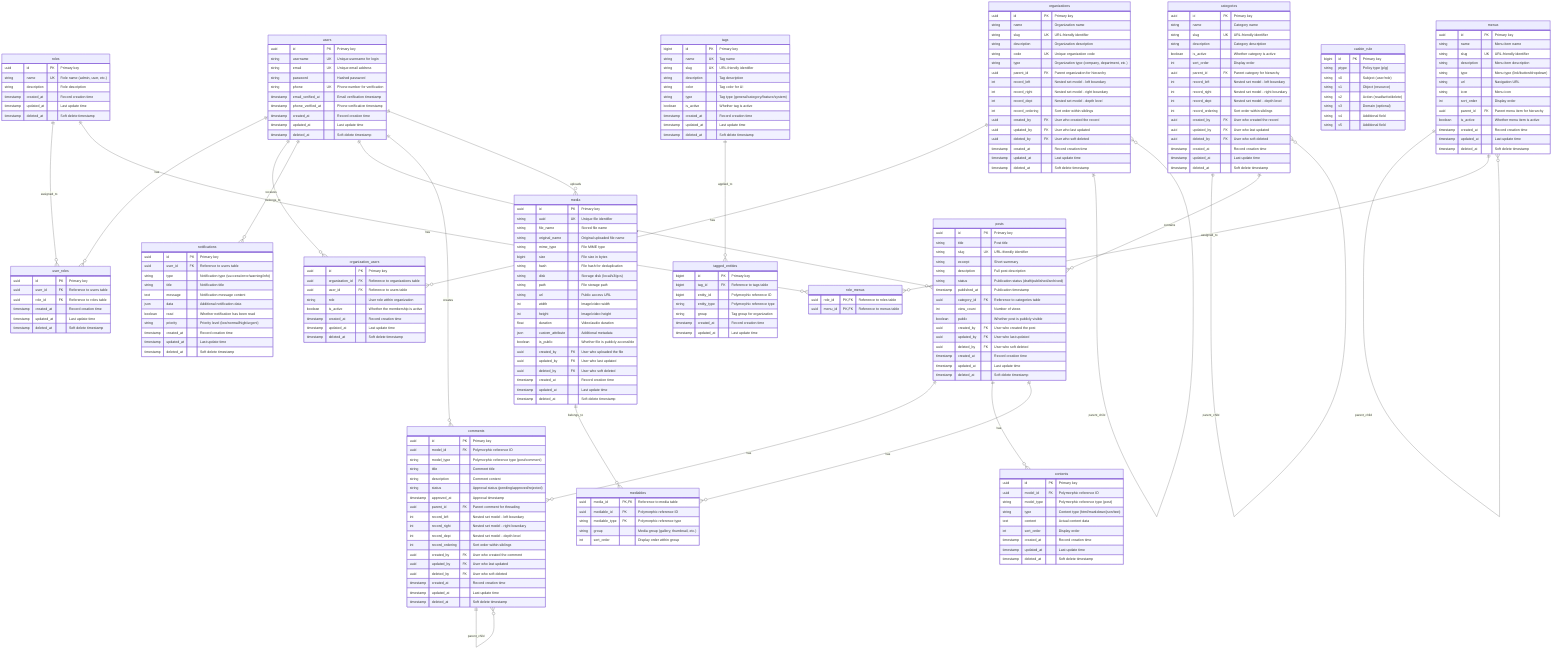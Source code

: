 erDiagram
    %% Core User Management
    users {
        uuid id PK "Primary key"
        string username UK "Unique username for login"
        string email UK "Unique email address"
        string password "Hashed password"
        string phone UK "Phone number for verification"
        timestamp email_verified_at "Email verification timestamp"
        timestamp phone_verified_at "Phone verification timestamp"
        timestamp created_at "Record creation time"
        timestamp updated_at "Last update time"
        timestamp deleted_at "Soft delete timestamp"
    }

    %% Role Management
    roles {
        uuid id PK "Primary key"
        string name UK "Role name (admin, user, etc.)"
        string description "Role description"
        timestamp created_at "Record creation time"
        timestamp updated_at "Last update time"
        timestamp deleted_at "Soft delete timestamp"
    }

    user_roles {
        uuid id PK "Primary key"
        uuid user_id FK "Reference to users table"
        uuid role_id FK "Reference to roles table"
        timestamp created_at "Record creation time"
        timestamp updated_at "Last update time"
        timestamp deleted_at "Soft delete timestamp"
    }

    %% Organization Management
    organizations {
        uuid id PK "Primary key"
        string name "Organization name"
        string slug UK "URL-friendly identifier"
        string description "Organization description"
        string code UK "Unique organization code"
        string type "Organization type (company, department, etc.)"
        uuid parent_id FK "Parent organization for hierarchy"
        int record_left "Nested set model - left boundary"
        int record_right "Nested set model - right boundary"
        int record_dept "Nested set model - depth level"
        int record_ordering "Sort order within siblings"
        uuid created_by FK "User who created the record"
        uuid updated_by FK "User who last updated"
        uuid deleted_by FK "User who soft deleted"
        timestamp created_at "Record creation time"
        timestamp updated_at "Last update time"
        timestamp deleted_at "Soft delete timestamp"
    }

    organization_users {
        uuid id PK "Primary key"
        uuid organization_id FK "Reference to organizations table"
        uuid user_id FK "Reference to users table"
        string role "User role within organization"
        boolean is_active "Whether the membership is active"
        timestamp created_at "Record creation time"
        timestamp updated_at "Last update time"
        timestamp deleted_at "Soft delete timestamp"
    }

    %% Content Management
    categories {
        uuid id PK "Primary key"
        string name "Category name"
        string slug UK "URL-friendly identifier"
        string description "Category description"
        boolean is_active "Whether category is active"
        int sort_order "Display order"
        uuid parent_id FK "Parent category for hierarchy"
        int record_left "Nested set model - left boundary"
        int record_right "Nested set model - right boundary"
        int record_dept "Nested set model - depth level"
        int record_ordering "Sort order within siblings"
        uuid created_by FK "User who created the record"
        uuid updated_by FK "User who last updated"
        uuid deleted_by FK "User who soft deleted"
        timestamp created_at "Record creation time"
        timestamp updated_at "Last update time"
        timestamp deleted_at "Soft delete timestamp"
    }

    posts {
        uuid id PK "Primary key"
        string title "Post title"
        string slug UK "URL-friendly identifier"
        string excerpt "Short summary"
        string description "Full post description"
        string status "Publication status (draft/published/archived)"
        timestamp published_at "Publication timestamp"
        uuid category_id FK "Reference to categories table"
        int view_count "Number of views"
        boolean public "Whether post is publicly visible"
        uuid created_by FK "User who created the post"
        uuid updated_by FK "User who last updated"
        uuid deleted_by FK "User who soft deleted"
        timestamp created_at "Record creation time"
        timestamp updated_at "Last update time"
        timestamp deleted_at "Soft delete timestamp"
    }

    comments {
        uuid id PK "Primary key"
        uuid model_id FK "Polymorphic reference ID"
        string model_type "Polymorphic reference type (post/comment)"
        string title "Comment title"
        string description "Comment content"
        string status "Approval status (pending/approved/rejected)"
        timestamp approved_at "Approval timestamp"
        uuid parent_id FK "Parent comment for threading"
        int record_left "Nested set model - left boundary"
        int record_right "Nested set model - right boundary"
        int record_dept "Nested set model - depth level"
        int record_ordering "Sort order within siblings"
        uuid created_by FK "User who created the comment"
        uuid updated_by FK "User who last updated"
        uuid deleted_by FK "User who soft deleted"
        timestamp created_at "Record creation time"
        timestamp updated_at "Last update time"
        timestamp deleted_at "Soft delete timestamp"
    }

    contents {
        uuid id PK "Primary key"
        uuid model_id FK "Polymorphic reference ID"
        string model_type "Polymorphic reference type (post)"
        string type "Content type (html/markdown/json/text)"
        text content "Actual content data"
        int sort_order "Display order"
        timestamp created_at "Record creation time"
        timestamp updated_at "Last update time"
        timestamp deleted_at "Soft delete timestamp"
    }

    %% Media Management
    media {
        uuid id PK "Primary key"
        string uuid UK "Unique file identifier"
        string file_name "Stored file name"
        string original_name "Original uploaded file name"
        string mime_type "File MIME type"
        bigint size "File size in bytes"
        string hash "File hash for deduplication"
        string disk "Storage disk (local/s3/gcs)"
        string path "File storage path"
        string url "Public access URL"
        int width "Image/video width"
        int height "Image/video height"
        float duration "Video/audio duration"
        json custom_attribute "Additional metadata"
        boolean is_public "Whether file is publicly accessible"
        uuid created_by FK "User who uploaded the file"
        uuid updated_by FK "User who last updated"
        uuid deleted_by FK "User who soft deleted"
        timestamp created_at "Record creation time"
        timestamp updated_at "Last update time"
        timestamp deleted_at "Soft delete timestamp"
    }

    mediables {
        uuid media_id PK,FK "Reference to media table"
        uuid mediable_id PK "Polymorphic reference ID"
        string mediable_type PK "Polymorphic reference type"
        string group "Media group (gallery, thumbnail, etc.)"
        int sort_order "Display order within group"
    }

    %% Tagging System
    tags {
        bigint id PK "Primary key"
        string name UK "Tag name"
        string slug UK "URL-friendly identifier"
        string description "Tag description"
        string color "Tag color for UI"
        string type "Tag type (general/category/feature/system)"
        boolean is_active "Whether tag is active"
        timestamp created_at "Record creation time"
        timestamp updated_at "Last update time"
        timestamp deleted_at "Soft delete timestamp"
    }

    tagged_entities {
        bigint id PK "Primary key"
        bigint tag_id FK "Reference to tags table"
        bigint entity_id "Polymorphic reference ID"
        string entity_type "Polymorphic reference type"
        string group "Tag group for organization"
        timestamp created_at "Record creation time"
        timestamp updated_at "Last update time"
    }

    %% Notification System
    notifications {
        uuid id PK "Primary key"
        uuid user_id FK "Reference to users table"
        string type "Notification type (success/error/warning/info)"
        string title "Notification title"
        text message "Notification message content"
        json data "Additional notification data"
        boolean read "Whether notification has been read"
        string priority "Priority level (low/normal/high/urgent)"
        timestamp created_at "Record creation time"
        timestamp updated_at "Last update time"
        timestamp deleted_at "Soft delete timestamp"
    }

    %% Casbin RBAC
    casbin_rule {
        bigint id PK "Primary key"
        string ptype "Policy type (p/g)"
        string v0 "Subject (user/role)"
        string v1 "Object (resource)"
        string v2 "Action (read/write/delete)"
        string v3 "Domain (optional)"
        string v4 "Additional field"
        string v5 "Additional field"
    }

    %% Menu System
    menus {
        uuid id PK "Primary key"
        string name "Menu item name"
        string slug UK "URL-friendly identifier"
        string description "Menu item description"
        string type "Menu type (link/button/dropdown)"
        string url "Navigation URL"
        string icon "Menu icon"
        int sort_order "Display order"
        uuid parent_id FK "Parent menu item for hierarchy"
        boolean is_active "Whether menu item is active"
        timestamp created_at "Record creation time"
        timestamp updated_at "Last update time"
        timestamp deleted_at "Soft delete timestamp"
    }

    role_menus {
        uuid role_id PK,FK "Reference to roles table"
        uuid menu_id PK,FK "Reference to menus table"
    }

    %% Relationships
    users ||--o{ user_roles : "has"
    roles ||--o{ user_roles : "assigned_to"
    users ||--o{ organization_users : "belongs_to"
    organizations ||--o{ organization_users : "has"
    organizations ||--o{ organizations : "parent_child"
    categories ||--o{ categories : "parent_child"
    categories ||--o{ posts : "contains"
    posts ||--o{ comments : "has"
    comments ||--o{ comments : "parent_child"
    posts ||--o{ contents : "has"
    posts ||--o{ mediables : "has"
    media ||--o{ mediables : "belongs_to"
    tags ||--o{ tagged_entities : "applied_to"
    users ||--o{ notifications : "receives"
    users ||--o{ posts : "creates"
    users ||--o{ comments : "creates"
    users ||--o{ media : "uploads"
    menus ||--o{ menus : "parent_child"
    roles ||--o{ role_menus : "has"
    menus ||--o{ role_menus : "assigned_to"